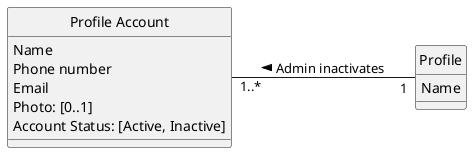 @startuml
skinparam style strictuml
left to right direction
skinparam groupInheritance 3

 class "Profile Account" {
   Name
   Phone number
   Email
   Photo: [0..1]
   'the [0..1] in Photo indicates an optional value, see Craig 2004, p.121
   Account Status: [Active, Inactive]
 }

 class Profile {
 Name
 }

"Profile Account" "1..*" -- "1" Profile: Admin inactivates <
@enduml